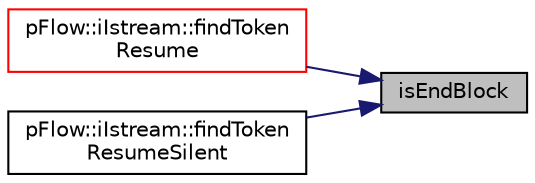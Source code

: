 digraph "isEndBlock"
{
 // LATEX_PDF_SIZE
  edge [fontname="Helvetica",fontsize="10",labelfontname="Helvetica",labelfontsize="10"];
  node [fontname="Helvetica",fontsize="10",shape=record];
  rankdir="RL";
  Node1 [label="isEndBlock",height=0.2,width=0.4,color="black", fillcolor="grey75", style="filled", fontcolor="black",tooltip="Token is end endBlock."];
  Node1 -> Node2 [dir="back",color="midnightblue",fontsize="10",style="solid",fontname="Helvetica"];
  Node2 [label="pFlow::iIstream::findToken\lResume",height=0.2,width=0.4,color="red", fillcolor="white", style="filled",URL="$classpFlow_1_1iIstream.html#afde1855233ba897f4bb342285f94fc87",tooltip="search for all tokesn after the current file position and find the first word token tbat matchs w"];
  Node1 -> Node4 [dir="back",color="midnightblue",fontsize="10",style="solid",fontname="Helvetica"];
  Node4 [label="pFlow::iIstream::findToken\lResumeSilent",height=0.2,width=0.4,color="black", fillcolor="white", style="filled",URL="$classpFlow_1_1iIstream.html#a20e125024de459038323293b8529a99e",tooltip="search for all tokesn after the current file position and find the first word token tbat matchs w"];
}
